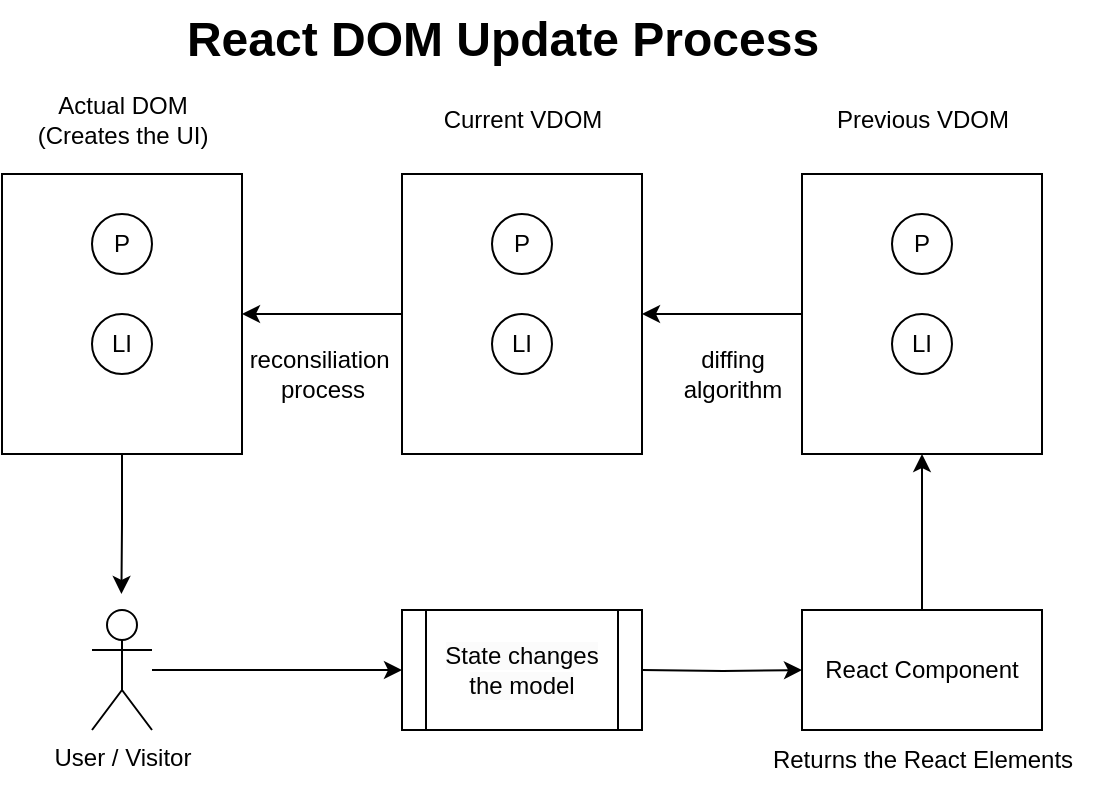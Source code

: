 <mxfile version="24.3.1" type="device" pages="3">
  <diagram name="Page-1" id="qCsWM2g1122hmiwEwRHx">
    <mxGraphModel dx="842" dy="484" grid="1" gridSize="10" guides="1" tooltips="1" connect="1" arrows="1" fold="1" page="1" pageScale="1" pageWidth="827" pageHeight="1169" math="0" shadow="0">
      <root>
        <mxCell id="0" />
        <mxCell id="1" parent="0" />
        <mxCell id="Zozk3Tp_xqFObuN3c1L9-4" value="" style="edgeStyle=orthogonalEdgeStyle;rounded=0;orthogonalLoop=1;jettySize=auto;html=1;" parent="1" source="Zozk3Tp_xqFObuN3c1L9-1" target="Zozk3Tp_xqFObuN3c1L9-3" edge="1">
          <mxGeometry relative="1" as="geometry" />
        </mxCell>
        <mxCell id="Zozk3Tp_xqFObuN3c1L9-1" value="React Component" style="rounded=0;whiteSpace=wrap;html=1;" parent="1" vertex="1">
          <mxGeometry x="541" y="365" width="120" height="60" as="geometry" />
        </mxCell>
        <mxCell id="Zozk3Tp_xqFObuN3c1L9-2" value="Returns the React Elements" style="text;html=1;align=center;verticalAlign=middle;resizable=0;points=[];autosize=1;strokeColor=none;fillColor=none;" parent="1" vertex="1">
          <mxGeometry x="516" y="425" width="170" height="30" as="geometry" />
        </mxCell>
        <mxCell id="Zozk3Tp_xqFObuN3c1L9-8" value="" style="edgeStyle=orthogonalEdgeStyle;rounded=0;orthogonalLoop=1;jettySize=auto;html=1;" parent="1" source="Zozk3Tp_xqFObuN3c1L9-3" target="Zozk3Tp_xqFObuN3c1L9-7" edge="1">
          <mxGeometry relative="1" as="geometry" />
        </mxCell>
        <mxCell id="Zozk3Tp_xqFObuN3c1L9-3" value="" style="rounded=0;whiteSpace=wrap;html=1;" parent="1" vertex="1">
          <mxGeometry x="541" y="147" width="120" height="140" as="geometry" />
        </mxCell>
        <mxCell id="Zozk3Tp_xqFObuN3c1L9-5" value="Previous VDOM" style="text;html=1;align=center;verticalAlign=middle;resizable=0;points=[];autosize=1;strokeColor=none;fillColor=none;" parent="1" vertex="1">
          <mxGeometry x="546" y="105" width="110" height="30" as="geometry" />
        </mxCell>
        <mxCell id="Zozk3Tp_xqFObuN3c1L9-6" value="P" style="ellipse;whiteSpace=wrap;html=1;aspect=fixed;" parent="1" vertex="1">
          <mxGeometry x="586" y="167" width="30" height="30" as="geometry" />
        </mxCell>
        <mxCell id="Zozk3Tp_xqFObuN3c1L9-12" value="" style="edgeStyle=orthogonalEdgeStyle;rounded=0;orthogonalLoop=1;jettySize=auto;html=1;" parent="1" source="Zozk3Tp_xqFObuN3c1L9-7" target="Zozk3Tp_xqFObuN3c1L9-11" edge="1">
          <mxGeometry relative="1" as="geometry" />
        </mxCell>
        <mxCell id="Zozk3Tp_xqFObuN3c1L9-7" value="" style="rounded=0;whiteSpace=wrap;html=1;" parent="1" vertex="1">
          <mxGeometry x="341" y="147" width="120" height="140" as="geometry" />
        </mxCell>
        <mxCell id="Zozk3Tp_xqFObuN3c1L9-9" value="Current VDOM" style="text;html=1;align=center;verticalAlign=middle;resizable=0;points=[];autosize=1;strokeColor=none;fillColor=none;" parent="1" vertex="1">
          <mxGeometry x="351" y="105" width="100" height="30" as="geometry" />
        </mxCell>
        <mxCell id="Zozk3Tp_xqFObuN3c1L9-10" value="P" style="ellipse;whiteSpace=wrap;html=1;aspect=fixed;" parent="1" vertex="1">
          <mxGeometry x="386" y="167" width="30" height="30" as="geometry" />
        </mxCell>
        <mxCell id="Zozk3Tp_xqFObuN3c1L9-18" style="edgeStyle=orthogonalEdgeStyle;rounded=0;orthogonalLoop=1;jettySize=auto;html=1;exitX=0.5;exitY=1;exitDx=0;exitDy=0;" parent="1" source="Zozk3Tp_xqFObuN3c1L9-11" edge="1">
          <mxGeometry relative="1" as="geometry">
            <mxPoint x="200.714" y="357" as="targetPoint" />
          </mxGeometry>
        </mxCell>
        <mxCell id="Zozk3Tp_xqFObuN3c1L9-11" value="" style="rounded=0;whiteSpace=wrap;html=1;" parent="1" vertex="1">
          <mxGeometry x="141" y="147" width="120" height="140" as="geometry" />
        </mxCell>
        <mxCell id="Zozk3Tp_xqFObuN3c1L9-13" value="Actual DOM&lt;div&gt;(Creates the UI)&lt;/div&gt;" style="text;html=1;align=center;verticalAlign=middle;resizable=0;points=[];autosize=1;strokeColor=none;fillColor=none;" parent="1" vertex="1">
          <mxGeometry x="146" y="100" width="110" height="40" as="geometry" />
        </mxCell>
        <mxCell id="Zozk3Tp_xqFObuN3c1L9-14" value="P" style="ellipse;whiteSpace=wrap;html=1;aspect=fixed;" parent="1" vertex="1">
          <mxGeometry x="186" y="167" width="30" height="30" as="geometry" />
        </mxCell>
        <mxCell id="Zozk3Tp_xqFObuN3c1L9-20" value="" style="edgeStyle=orthogonalEdgeStyle;rounded=0;orthogonalLoop=1;jettySize=auto;html=1;" parent="1" source="Zozk3Tp_xqFObuN3c1L9-17" edge="1">
          <mxGeometry relative="1" as="geometry">
            <mxPoint x="341" y="395.0" as="targetPoint" />
          </mxGeometry>
        </mxCell>
        <mxCell id="Zozk3Tp_xqFObuN3c1L9-17" value="User / Visitor" style="shape=umlActor;verticalLabelPosition=bottom;verticalAlign=top;html=1;outlineConnect=0;" parent="1" vertex="1">
          <mxGeometry x="186" y="365" width="30" height="60" as="geometry" />
        </mxCell>
        <mxCell id="Zozk3Tp_xqFObuN3c1L9-21" style="edgeStyle=orthogonalEdgeStyle;rounded=0;orthogonalLoop=1;jettySize=auto;html=1;exitX=1;exitY=0.5;exitDx=0;exitDy=0;entryX=0;entryY=0.5;entryDx=0;entryDy=0;" parent="1" target="Zozk3Tp_xqFObuN3c1L9-1" edge="1">
          <mxGeometry relative="1" as="geometry">
            <mxPoint x="461" y="395.0" as="sourcePoint" />
          </mxGeometry>
        </mxCell>
        <mxCell id="Zozk3Tp_xqFObuN3c1L9-22" value="LI" style="ellipse;whiteSpace=wrap;html=1;aspect=fixed;" parent="1" vertex="1">
          <mxGeometry x="586" y="217" width="30" height="30" as="geometry" />
        </mxCell>
        <mxCell id="Zozk3Tp_xqFObuN3c1L9-23" value="diffing&lt;div&gt;algorithm&lt;/div&gt;" style="text;html=1;align=center;verticalAlign=middle;resizable=0;points=[];autosize=1;strokeColor=none;fillColor=none;" parent="1" vertex="1">
          <mxGeometry x="471" y="227" width="70" height="40" as="geometry" />
        </mxCell>
        <mxCell id="Zozk3Tp_xqFObuN3c1L9-24" value="LI" style="ellipse;whiteSpace=wrap;html=1;aspect=fixed;" parent="1" vertex="1">
          <mxGeometry x="386" y="217" width="30" height="30" as="geometry" />
        </mxCell>
        <mxCell id="Zozk3Tp_xqFObuN3c1L9-25" value="reconsiliation&amp;nbsp;&lt;div&gt;process&lt;/div&gt;" style="text;html=1;align=center;verticalAlign=middle;resizable=0;points=[];autosize=1;strokeColor=none;fillColor=none;" parent="1" vertex="1">
          <mxGeometry x="251" y="227" width="100" height="40" as="geometry" />
        </mxCell>
        <mxCell id="Zozk3Tp_xqFObuN3c1L9-26" value="LI" style="ellipse;whiteSpace=wrap;html=1;aspect=fixed;" parent="1" vertex="1">
          <mxGeometry x="186" y="217" width="30" height="30" as="geometry" />
        </mxCell>
        <mxCell id="Zozk3Tp_xqFObuN3c1L9-27" value="React DOM Update Process" style="text;strokeColor=none;fillColor=none;html=1;fontSize=24;fontStyle=1;verticalAlign=middle;align=center;" parent="1" vertex="1">
          <mxGeometry x="341" y="60" width="100" height="40" as="geometry" />
        </mxCell>
        <mxCell id="Zozk3Tp_xqFObuN3c1L9-28" value="&lt;meta charset=&quot;utf-8&quot;&gt;&lt;span style=&quot;color: rgb(0, 0, 0); font-family: Helvetica; font-size: 12px; font-style: normal; font-variant-ligatures: normal; font-variant-caps: normal; font-weight: 400; letter-spacing: normal; orphans: 2; text-align: center; text-indent: 0px; text-transform: none; widows: 2; word-spacing: 0px; -webkit-text-stroke-width: 0px; white-space: normal; background-color: rgb(251, 251, 251); text-decoration-thickness: initial; text-decoration-style: initial; text-decoration-color: initial; display: inline !important; float: none;&quot;&gt;State changes the model&lt;/span&gt;" style="shape=process;whiteSpace=wrap;html=1;backgroundOutline=1;" parent="1" vertex="1">
          <mxGeometry x="341" y="365" width="120" height="60" as="geometry" />
        </mxCell>
      </root>
    </mxGraphModel>
  </diagram>
  <diagram id="3YT4fMd6txn-dRRh9WgB" name="Page-2">
    <mxGraphModel dx="842" dy="484" grid="1" gridSize="10" guides="1" tooltips="1" connect="1" arrows="1" fold="1" page="1" pageScale="1" pageWidth="827" pageHeight="1169" math="0" shadow="0">
      <root>
        <mxCell id="0" />
        <mxCell id="1" parent="0" />
        <mxCell id="Ac-35urtZ-GtHt7a7FWF-3" value="" style="edgeStyle=orthogonalEdgeStyle;rounded=0;orthogonalLoop=1;jettySize=auto;html=1;" parent="1" source="Ac-35urtZ-GtHt7a7FWF-1" target="Ac-35urtZ-GtHt7a7FWF-2" edge="1">
          <mxGeometry relative="1" as="geometry" />
        </mxCell>
        <mxCell id="Ac-35urtZ-GtHt7a7FWF-1" value="App" style="rounded=0;whiteSpace=wrap;html=1;" parent="1" vertex="1">
          <mxGeometry x="354" y="60" width="120" height="60" as="geometry" />
        </mxCell>
        <mxCell id="Ac-35urtZ-GtHt7a7FWF-5" value="" style="edgeStyle=orthogonalEdgeStyle;rounded=0;orthogonalLoop=1;jettySize=auto;html=1;" parent="1" source="Ac-35urtZ-GtHt7a7FWF-2" target="Ac-35urtZ-GtHt7a7FWF-4" edge="1">
          <mxGeometry relative="1" as="geometry" />
        </mxCell>
        <mxCell id="Ac-35urtZ-GtHt7a7FWF-2" value="Expenses" style="rounded=0;whiteSpace=wrap;html=1;" parent="1" vertex="1">
          <mxGeometry x="354" y="170" width="120" height="60" as="geometry" />
        </mxCell>
        <mxCell id="Ac-35urtZ-GtHt7a7FWF-9" value="" style="edgeStyle=orthogonalEdgeStyle;rounded=0;orthogonalLoop=1;jettySize=auto;html=1;" parent="1" source="Ac-35urtZ-GtHt7a7FWF-4" target="Ac-35urtZ-GtHt7a7FWF-8" edge="1">
          <mxGeometry relative="1" as="geometry" />
        </mxCell>
        <mxCell id="Ac-35urtZ-GtHt7a7FWF-4" value="ExpenseItem" style="rounded=0;whiteSpace=wrap;html=1;" parent="1" vertex="1">
          <mxGeometry x="354" y="280" width="120" height="60" as="geometry" />
        </mxCell>
        <mxCell id="Ac-35urtZ-GtHt7a7FWF-6" value="Array of EXPENSES" style="text;html=1;align=center;verticalAlign=middle;resizable=0;points=[];autosize=1;strokeColor=none;fillColor=none;" parent="1" vertex="1">
          <mxGeometry x="474" y="178" width="130" height="30" as="geometry" />
        </mxCell>
        <mxCell id="Ac-35urtZ-GtHt7a7FWF-7" value="Props - expense" style="text;html=1;align=center;verticalAlign=middle;resizable=0;points=[];autosize=1;strokeColor=none;fillColor=none;" parent="1" vertex="1">
          <mxGeometry x="414" y="240" width="110" height="30" as="geometry" />
        </mxCell>
        <mxCell id="Ac-35urtZ-GtHt7a7FWF-8" value="ExpenseDate" style="rounded=0;whiteSpace=wrap;html=1;" parent="1" vertex="1">
          <mxGeometry x="354" y="390" width="120" height="60" as="geometry" />
        </mxCell>
        <mxCell id="Ac-35urtZ-GtHt7a7FWF-10" value="Props - createdAt" style="text;html=1;align=center;verticalAlign=middle;resizable=0;points=[];autosize=1;strokeColor=none;fillColor=none;" parent="1" vertex="1">
          <mxGeometry x="414" y="350" width="120" height="30" as="geometry" />
        </mxCell>
      </root>
    </mxGraphModel>
  </diagram>
  <diagram id="cjI9bgEqusXfxX4H1UoT" name="Page-3">
    <mxGraphModel dx="601" dy="346" grid="1" gridSize="10" guides="1" tooltips="1" connect="1" arrows="1" fold="1" page="1" pageScale="1" pageWidth="827" pageHeight="1169" math="0" shadow="0">
      <root>
        <mxCell id="0" />
        <mxCell id="1" parent="0" />
        <mxCell id="xksn1wPDsAYUYmmrSIIw-3" value="" style="edgeStyle=orthogonalEdgeStyle;rounded=0;orthogonalLoop=1;jettySize=auto;html=1;" edge="1" parent="1" source="xksn1wPDsAYUYmmrSIIw-1" target="xksn1wPDsAYUYmmrSIIw-2">
          <mxGeometry relative="1" as="geometry" />
        </mxCell>
        <mxCell id="xksn1wPDsAYUYmmrSIIw-1" value="App&lt;div&gt;(React / Angular / Vue / JavaScript)&lt;/div&gt;" style="rounded=0;whiteSpace=wrap;html=1;" vertex="1" parent="1">
          <mxGeometry x="199" y="152" width="120" height="60" as="geometry" />
        </mxCell>
        <mxCell id="xksn1wPDsAYUYmmrSIIw-7" value="" style="edgeStyle=orthogonalEdgeStyle;rounded=0;orthogonalLoop=1;jettySize=auto;html=1;dashed=1;dashPattern=12 12;" edge="1" parent="1" source="xksn1wPDsAYUYmmrSIIw-2" target="xksn1wPDsAYUYmmrSIIw-6">
          <mxGeometry relative="1" as="geometry" />
        </mxCell>
        <mxCell id="xksn1wPDsAYUYmmrSIIw-20" style="edgeStyle=orthogonalEdgeStyle;rounded=0;orthogonalLoop=1;jettySize=auto;html=1;exitX=0.5;exitY=1;exitDx=0;exitDy=0;entryX=0;entryY=0.5;entryDx=0;entryDy=0;" edge="1" parent="1" source="xksn1wPDsAYUYmmrSIIw-2" target="xksn1wPDsAYUYmmrSIIw-19">
          <mxGeometry relative="1" as="geometry" />
        </mxCell>
        <mxCell id="xksn1wPDsAYUYmmrSIIw-2" value="Action" style="rounded=0;whiteSpace=wrap;html=1;fillColor=#dae8fc;strokeColor=#6c8ebf;" vertex="1" parent="1">
          <mxGeometry x="199" y="312" width="120" height="60" as="geometry" />
        </mxCell>
        <mxCell id="xksn1wPDsAYUYmmrSIIw-4" value="dispatch ()" style="text;html=1;align=center;verticalAlign=middle;resizable=0;points=[];autosize=1;strokeColor=none;fillColor=none;" vertex="1" parent="1">
          <mxGeometry x="269" y="250" width="80" height="30" as="geometry" />
        </mxCell>
        <mxCell id="xksn1wPDsAYUYmmrSIIw-5" value="{ type : &quot;&quot;, payload? :&quot; &quot; }" style="text;html=1;align=center;verticalAlign=middle;resizable=0;points=[];autosize=1;strokeColor=none;fillColor=none;" vertex="1" parent="1">
          <mxGeometry x="100" y="380" width="150" height="30" as="geometry" />
        </mxCell>
        <mxCell id="xksn1wPDsAYUYmmrSIIw-10" value="" style="edgeStyle=orthogonalEdgeStyle;rounded=0;orthogonalLoop=1;jettySize=auto;html=1;" edge="1" parent="1" source="xksn1wPDsAYUYmmrSIIw-6" target="xksn1wPDsAYUYmmrSIIw-9">
          <mxGeometry relative="1" as="geometry" />
        </mxCell>
        <mxCell id="xksn1wPDsAYUYmmrSIIw-6" value="Root&lt;div&gt;Reducer&lt;/div&gt;" style="rounded=0;whiteSpace=wrap;html=1;fillColor=#dae8fc;strokeColor=#6c8ebf;" vertex="1" parent="1">
          <mxGeometry x="509" y="312" width="120" height="60" as="geometry" />
        </mxCell>
        <mxCell id="xksn1wPDsAYUYmmrSIIw-8" value="(prevState, action) =&amp;gt; nextState" style="text;html=1;align=center;verticalAlign=middle;resizable=0;points=[];autosize=1;strokeColor=none;fillColor=none;" vertex="1" parent="1">
          <mxGeometry x="590" y="380" width="190" height="30" as="geometry" />
        </mxCell>
        <mxCell id="xksn1wPDsAYUYmmrSIIw-11" style="edgeStyle=orthogonalEdgeStyle;rounded=0;orthogonalLoop=1;jettySize=auto;html=1;exitX=0;exitY=0.5;exitDx=0;exitDy=0;entryX=1;entryY=0.5;entryDx=0;entryDy=0;" edge="1" parent="1" source="xksn1wPDsAYUYmmrSIIw-9" target="xksn1wPDsAYUYmmrSIIw-1">
          <mxGeometry relative="1" as="geometry" />
        </mxCell>
        <mxCell id="xksn1wPDsAYUYmmrSIIw-9" value="Store" style="rounded=0;whiteSpace=wrap;html=1;fillColor=#dae8fc;strokeColor=#6c8ebf;" vertex="1" parent="1">
          <mxGeometry x="509" y="152" width="120" height="60" as="geometry" />
        </mxCell>
        <mxCell id="xksn1wPDsAYUYmmrSIIw-12" value="Subscribe" style="text;html=1;align=center;verticalAlign=middle;resizable=0;points=[];autosize=1;strokeColor=none;fillColor=none;" vertex="1" parent="1">
          <mxGeometry x="349" y="150" width="80" height="30" as="geometry" />
        </mxCell>
        <mxCell id="xksn1wPDsAYUYmmrSIIw-13" value="Redux Unidirectional Data Flow" style="text;strokeColor=none;fillColor=none;html=1;fontSize=24;fontStyle=1;verticalAlign=middle;align=center;" vertex="1" parent="1">
          <mxGeometry x="364" y="40" width="100" height="40" as="geometry" />
        </mxCell>
        <mxCell id="xksn1wPDsAYUYmmrSIIw-14" value="R2" style="ellipse;whiteSpace=wrap;html=1;aspect=fixed;" vertex="1" parent="1">
          <mxGeometry x="509" y="342" width="30" height="30" as="geometry" />
        </mxCell>
        <mxCell id="xksn1wPDsAYUYmmrSIIw-15" value="R1" style="ellipse;whiteSpace=wrap;html=1;aspect=fixed;" vertex="1" parent="1">
          <mxGeometry x="509" y="312" width="30" height="30" as="geometry" />
        </mxCell>
        <mxCell id="xksn1wPDsAYUYmmrSIIw-16" value="R3" style="ellipse;whiteSpace=wrap;html=1;aspect=fixed;" vertex="1" parent="1">
          <mxGeometry x="599" y="312" width="30" height="30" as="geometry" />
        </mxCell>
        <mxCell id="xksn1wPDsAYUYmmrSIIw-17" value="R4" style="ellipse;whiteSpace=wrap;html=1;aspect=fixed;" vertex="1" parent="1">
          <mxGeometry x="599" y="342" width="30" height="30" as="geometry" />
        </mxCell>
        <mxCell id="xksn1wPDsAYUYmmrSIIw-21" style="edgeStyle=orthogonalEdgeStyle;rounded=0;orthogonalLoop=1;jettySize=auto;html=1;exitX=1;exitY=0.5;exitDx=0;exitDy=0;entryX=0.5;entryY=1;entryDx=0;entryDy=0;" edge="1" parent="1" source="xksn1wPDsAYUYmmrSIIw-19" target="xksn1wPDsAYUYmmrSIIw-6">
          <mxGeometry relative="1" as="geometry" />
        </mxCell>
        <mxCell id="xksn1wPDsAYUYmmrSIIw-19" value="Middlewares" style="rounded=0;whiteSpace=wrap;html=1;fillColor=#dae8fc;strokeColor=#6c8ebf;" vertex="1" parent="1">
          <mxGeometry x="354" y="470" width="120" height="60" as="geometry" />
        </mxCell>
        <mxCell id="xksn1wPDsAYUYmmrSIIw-22" value="Run side-effect code&lt;div&gt;e.g XHR Calls, Subscriptions, logging etc&lt;/div&gt;" style="text;html=1;align=center;verticalAlign=middle;resizable=0;points=[];autosize=1;strokeColor=none;fillColor=none;" vertex="1" parent="1">
          <mxGeometry x="294" y="530" width="240" height="40" as="geometry" />
        </mxCell>
        <mxCell id="xksn1wPDsAYUYmmrSIIw-23" value="Thunk / Saga" style="text;html=1;align=center;verticalAlign=middle;resizable=0;points=[];autosize=1;strokeColor=none;fillColor=none;" vertex="1" parent="1">
          <mxGeometry x="355" y="568" width="90" height="30" as="geometry" />
        </mxCell>
      </root>
    </mxGraphModel>
  </diagram>
</mxfile>
